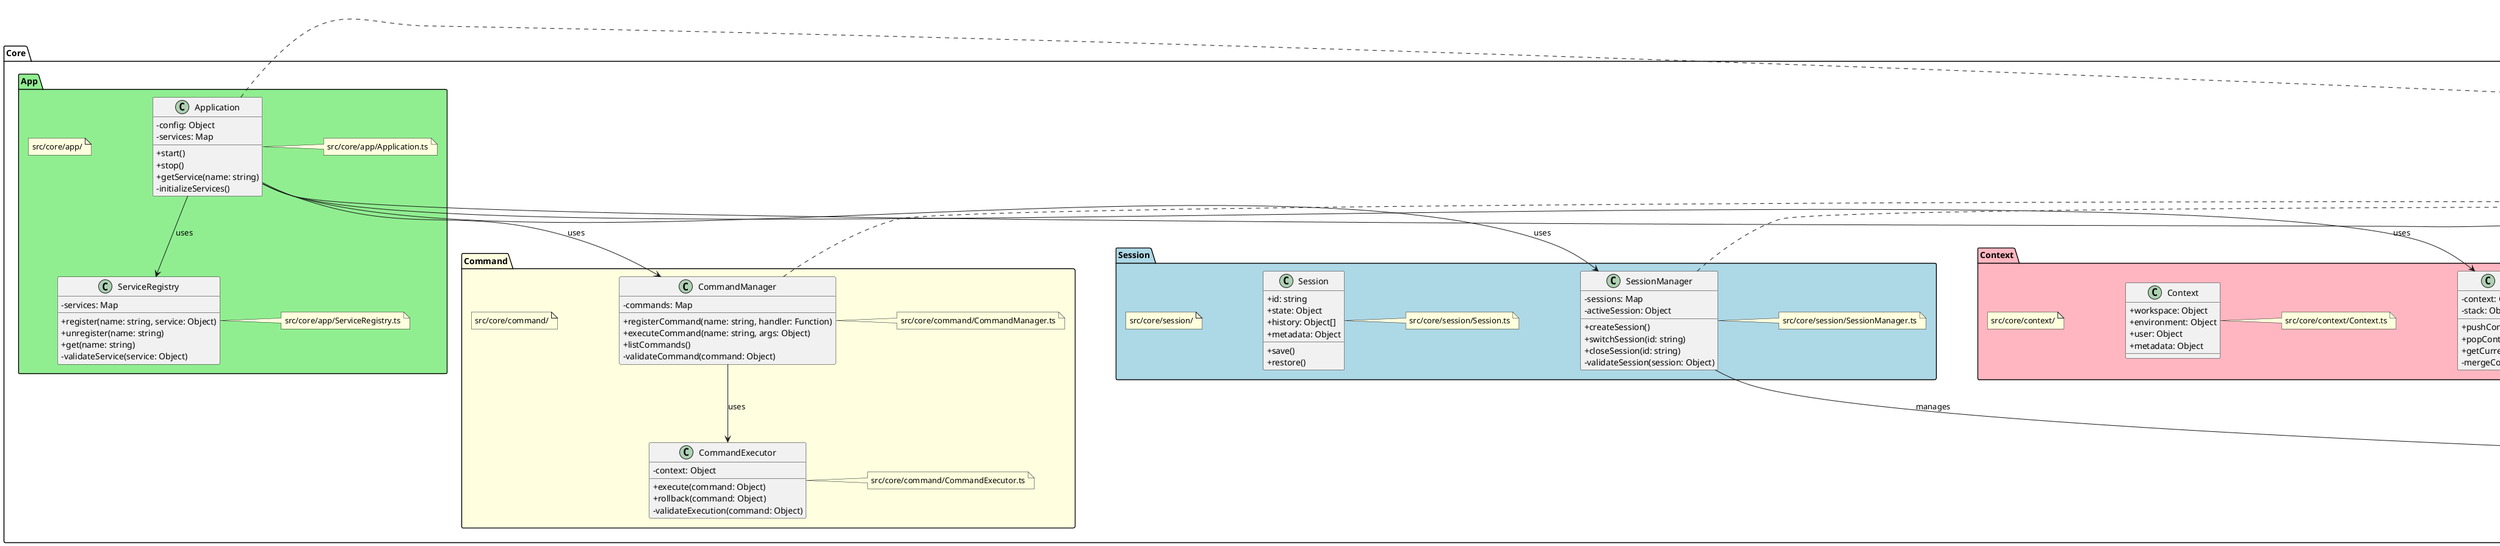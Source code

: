 @startuml core-cline-implementation

' 设置主题和样式
skinparam backgroundColor transparent
skinparam classAttributeIconSize 0
skinparam nodesep 100
skinparam ranksep 100

' 包定义
package "Core" {
    package "App" #LightGreen {
        note "src/core/app/" as N1
        class Application {
            - config: Object
            - services: Map
            + start()
            + stop()
            + getService(name: string)
            - initializeServices()
        }
        note right of Application : src/core/app/Application.ts

        class ServiceRegistry {
            - services: Map
            + register(name: string, service: Object)
            + unregister(name: string)
            + get(name: string)
            - validateService(service: Object)
        }
        note right of ServiceRegistry : src/core/app/ServiceRegistry.ts
    }

    package "Session" #LightBlue {
        note "src/core/session/" as N2
        class SessionManager {
            - sessions: Map
            - activeSession: Object
            + createSession()
            + switchSession(id: string)
            + closeSession(id: string)
            - validateSession(session: Object)
        }
        note right of SessionManager : src/core/session/SessionManager.ts

        class Session {
            + id: string
            + state: Object
            + history: Object[]
            + metadata: Object
            + save()
            + restore()
        }
        note right of Session : src/core/session/Session.ts
    }

    package "Command" #LightYellow {
        note "src/core/command/" as N3
        class CommandManager {
            - commands: Map
            + registerCommand(name: string, handler: Function)
            + executeCommand(name: string, args: Object)
            + listCommands()
            - validateCommand(command: Object)
        }
        note right of CommandManager : src/core/command/CommandManager.ts

        class CommandExecutor {
            - context: Object
            + execute(command: Object)
            + rollback(command: Object)
            - validateExecution(command: Object)
        }
        note right of CommandExecutor : src/core/command/CommandExecutor.ts
    }

    package "Context" #LightPink {
        note "src/core/context/" as N4
        class ContextManager {
            - context: Object
            - stack: Object[]
            + pushContext(context: Object)
            + popContext()
            + getCurrentContext()
            - mergeContext(context: Object)
        }
        note right of ContextManager : src/core/context/ContextManager.ts

        class Context {
            + workspace: Object
            + environment: Object
            + user: Object
            + metadata: Object
        }
        note right of Context : src/core/context/Context.ts
    }

    package "Plugin" #LightGray {
        note "src/core/plugin/" as N5
        class PluginManager {
            - plugins: Map
            + loadPlugin(path: string)
            + enablePlugin(name: string)
            + disablePlugin(name: string)
            - validatePlugin(plugin: Object)
        }
        note right of PluginManager : src/core/plugin/PluginManager.ts

        class Plugin {
            + name: string
            + version: string
            + exports: Object
            + activate()
            + deactivate()
        }
        note right of Plugin : src/core/plugin/Plugin.ts
    }
}

' 关系定义
Application --> ServiceRegistry : uses
Application --> SessionManager : uses
Application --> CommandManager : uses
Application --> ContextManager : uses
Application --> PluginManager : uses
SessionManager --> Session : manages
CommandManager --> CommandExecutor : uses
ContextManager --> Context : manages
PluginManager --> Plugin : manages

' 注释
note right of Application
  应用程序的主入口
  管理服务生命周期
end note

note right of SessionManager
  管理用户会话
  处理会话状态和切换
end note

note right of CommandManager
  管理命令的注册和执行
  支持命令回滚
end note

note right of PluginManager
  管理插件的加载和生命周期
  提供插件API
end note

@enduml 